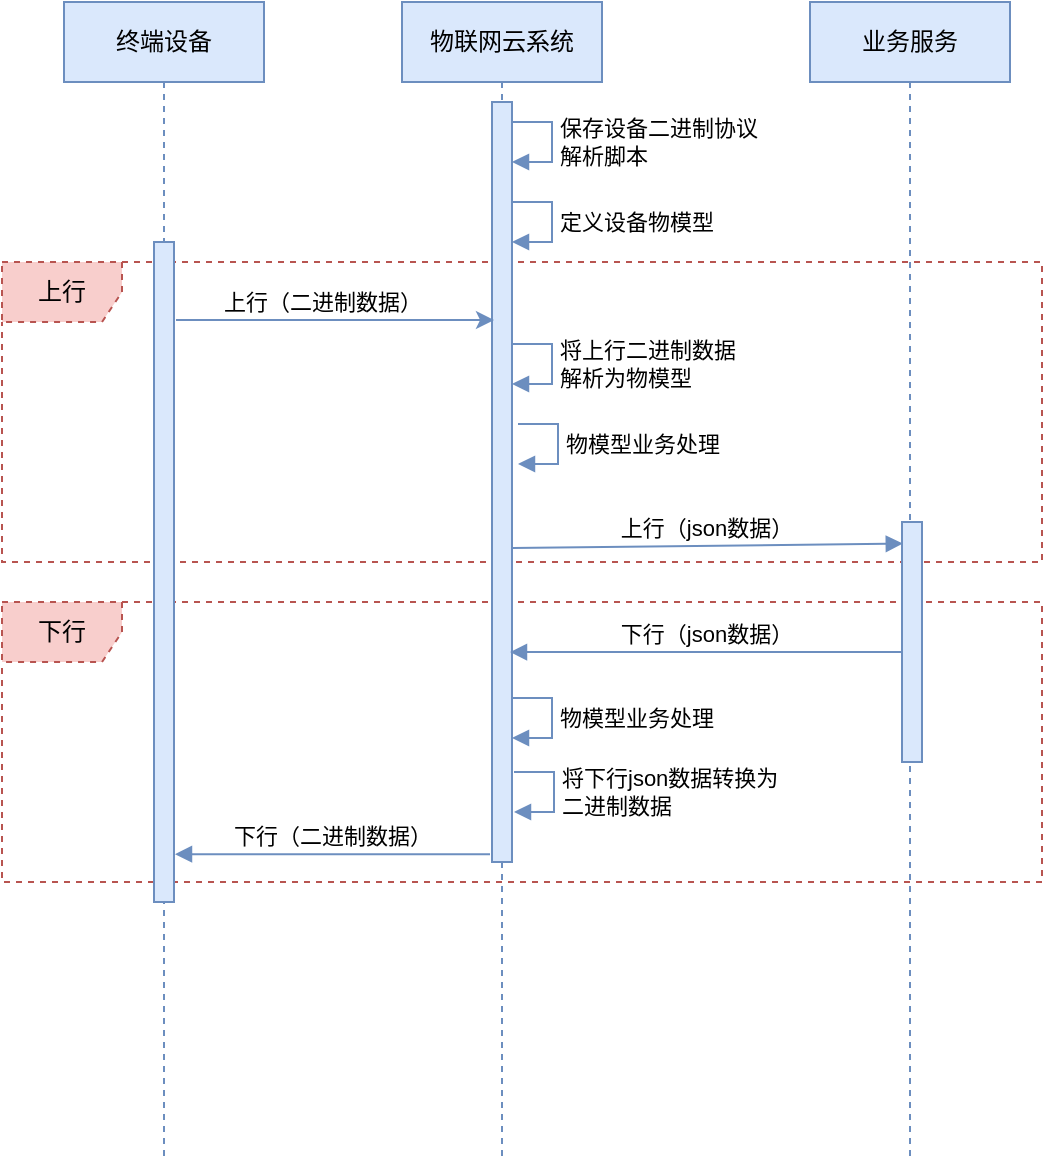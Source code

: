 <mxfile version="14.4.3" type="github">
  <diagram name="Page-1" id="13e1069c-82ec-6db2-03f1-153e76fe0fe0">
    <mxGraphModel dx="768" dy="485" grid="1" gridSize="10" guides="1" tooltips="1" connect="1" arrows="1" fold="1" page="1" pageScale="1" pageWidth="1100" pageHeight="850" background="#ffffff" math="0" shadow="0">
      <root>
        <mxCell id="0" />
        <mxCell id="1" parent="0" />
        <mxCell id="eDhqJT5U7gtRRGFcJq34-20" value="下行" style="shape=umlFrame;whiteSpace=wrap;html=1;dashed=1;fillColor=#f8cecc;strokeColor=#b85450;fontStyle=0" vertex="1" parent="1">
          <mxGeometry x="40" y="380" width="520" height="140" as="geometry" />
        </mxCell>
        <mxCell id="eDhqJT5U7gtRRGFcJq34-19" value="上行" style="shape=umlFrame;whiteSpace=wrap;html=1;dashed=1;fillColor=#f8cecc;strokeColor=#b85450;fontStyle=0" vertex="1" parent="1">
          <mxGeometry x="40" y="210" width="520" height="150" as="geometry" />
        </mxCell>
        <mxCell id="7baba1c4bc27f4b0-2" value="物联网云系统" style="shape=umlLifeline;perimeter=lifelinePerimeter;whiteSpace=wrap;html=1;container=1;collapsible=0;recursiveResize=0;outlineConnect=0;shadow=0;comic=0;labelBackgroundColor=none;strokeWidth=1;fontFamily=Verdana;fontSize=12;align=center;fillColor=#dae8fc;strokeColor=#6c8ebf;fontStyle=0" parent="1" vertex="1">
          <mxGeometry x="240" y="80" width="100" height="580" as="geometry" />
        </mxCell>
        <mxCell id="7baba1c4bc27f4b0-10" value="" style="html=1;points=[];perimeter=orthogonalPerimeter;shadow=0;comic=0;labelBackgroundColor=none;strokeWidth=1;fontFamily=Verdana;fontSize=12;align=center;fillColor=#dae8fc;strokeColor=#6c8ebf;fontStyle=0" parent="7baba1c4bc27f4b0-2" vertex="1">
          <mxGeometry x="45" y="50" width="10" height="380" as="geometry" />
        </mxCell>
        <mxCell id="eDhqJT5U7gtRRGFcJq34-7" value="&lt;div&gt;&lt;span style=&quot;font-size: 11px&quot;&gt;保存设备二进制&lt;/span&gt;协议&lt;/div&gt;&lt;div&gt;解析脚本&lt;/div&gt;" style="edgeStyle=orthogonalEdgeStyle;html=1;align=left;spacingLeft=2;endArrow=block;rounded=0;entryX=1;entryY=0;fillColor=#dae8fc;strokeColor=#6c8ebf;fontStyle=0" edge="1" parent="7baba1c4bc27f4b0-2">
          <mxGeometry relative="1" as="geometry">
            <mxPoint x="55" y="60" as="sourcePoint" />
            <Array as="points">
              <mxPoint x="75" y="60" />
            </Array>
            <mxPoint x="55" y="80" as="targetPoint" />
          </mxGeometry>
        </mxCell>
        <mxCell id="eDhqJT5U7gtRRGFcJq34-12" value="上行（json数据）" style="html=1;verticalAlign=bottom;endArrow=block;entryX=0.04;entryY=0.09;entryDx=0;entryDy=0;entryPerimeter=0;fillColor=#dae8fc;strokeColor=#6c8ebf;fontStyle=0" edge="1" parent="7baba1c4bc27f4b0-2" target="7baba1c4bc27f4b0-13">
          <mxGeometry width="80" relative="1" as="geometry">
            <mxPoint x="55" y="273" as="sourcePoint" />
            <mxPoint x="130" y="270" as="targetPoint" />
          </mxGeometry>
        </mxCell>
        <mxCell id="7baba1c4bc27f4b0-3" value="业务服务" style="shape=umlLifeline;perimeter=lifelinePerimeter;whiteSpace=wrap;html=1;container=1;collapsible=0;recursiveResize=0;outlineConnect=0;shadow=0;comic=0;labelBackgroundColor=none;strokeWidth=1;fontFamily=Verdana;fontSize=12;align=center;fillColor=#dae8fc;strokeColor=#6c8ebf;fontStyle=0" parent="1" vertex="1">
          <mxGeometry x="444" y="80" width="100" height="580" as="geometry" />
        </mxCell>
        <mxCell id="7baba1c4bc27f4b0-13" value="" style="html=1;points=[];perimeter=orthogonalPerimeter;shadow=0;comic=0;labelBackgroundColor=none;strokeWidth=1;fontFamily=Verdana;fontSize=12;align=center;fillColor=#dae8fc;strokeColor=#6c8ebf;fontStyle=0" parent="7baba1c4bc27f4b0-3" vertex="1">
          <mxGeometry x="46" y="260" width="10" height="120" as="geometry" />
        </mxCell>
        <mxCell id="7baba1c4bc27f4b0-8" value="终端设备" style="shape=umlLifeline;perimeter=lifelinePerimeter;whiteSpace=wrap;html=1;container=1;collapsible=0;recursiveResize=0;outlineConnect=0;shadow=0;comic=0;labelBackgroundColor=none;strokeWidth=1;fontFamily=Verdana;fontSize=12;align=center;fillColor=#dae8fc;strokeColor=#6c8ebf;fontStyle=0" parent="1" vertex="1">
          <mxGeometry x="71" y="80" width="100" height="580" as="geometry" />
        </mxCell>
        <mxCell id="7baba1c4bc27f4b0-9" value="" style="html=1;points=[];perimeter=orthogonalPerimeter;shadow=0;comic=0;labelBackgroundColor=none;strokeWidth=1;fontFamily=Verdana;fontSize=12;align=center;fillColor=#dae8fc;strokeColor=#6c8ebf;fontStyle=0" parent="7baba1c4bc27f4b0-8" vertex="1">
          <mxGeometry x="45" y="120" width="10" height="330" as="geometry" />
        </mxCell>
        <mxCell id="eDhqJT5U7gtRRGFcJq34-8" value="定义设备物模型" style="edgeStyle=orthogonalEdgeStyle;html=1;align=left;spacingLeft=2;endArrow=block;rounded=0;entryX=1;entryY=0;fillColor=#dae8fc;strokeColor=#6c8ebf;fontStyle=0" edge="1" parent="1">
          <mxGeometry relative="1" as="geometry">
            <mxPoint x="295" y="180" as="sourcePoint" />
            <Array as="points">
              <mxPoint x="315" y="180" />
            </Array>
            <mxPoint x="295" y="200" as="targetPoint" />
          </mxGeometry>
        </mxCell>
        <mxCell id="eDhqJT5U7gtRRGFcJq34-9" style="edgeStyle=orthogonalEdgeStyle;rounded=0;orthogonalLoop=1;jettySize=auto;html=1;fillColor=#dae8fc;strokeColor=#6c8ebf;fontStyle=0" edge="1" parent="1">
          <mxGeometry relative="1" as="geometry">
            <mxPoint x="127" y="239" as="sourcePoint" />
            <mxPoint x="286" y="239" as="targetPoint" />
          </mxGeometry>
        </mxCell>
        <mxCell id="eDhqJT5U7gtRRGFcJq34-10" value="上行（二进制数据）" style="edgeLabel;html=1;align=center;verticalAlign=middle;resizable=0;points=[];fontStyle=0" vertex="1" connectable="0" parent="eDhqJT5U7gtRRGFcJq34-9">
          <mxGeometry x="-0.598" relative="1" as="geometry">
            <mxPoint x="41" y="-9" as="offset" />
          </mxGeometry>
        </mxCell>
        <mxCell id="eDhqJT5U7gtRRGFcJq34-11" value="将上行二进制数据&lt;br&gt;解析为物模型" style="edgeStyle=orthogonalEdgeStyle;html=1;align=left;spacingLeft=2;endArrow=block;rounded=0;entryX=1;entryY=0;fillColor=#dae8fc;strokeColor=#6c8ebf;fontStyle=0" edge="1" parent="1">
          <mxGeometry relative="1" as="geometry">
            <mxPoint x="295" y="251" as="sourcePoint" />
            <Array as="points">
              <mxPoint x="315" y="251" />
            </Array>
            <mxPoint x="295" y="271" as="targetPoint" />
          </mxGeometry>
        </mxCell>
        <mxCell id="eDhqJT5U7gtRRGFcJq34-13" value="下行（json数据）" style="html=1;verticalAlign=bottom;endArrow=block;exitX=0;exitY=0.295;exitDx=0;exitDy=0;exitPerimeter=0;fillColor=#dae8fc;strokeColor=#6c8ebf;fontStyle=0" edge="1" parent="1">
          <mxGeometry width="80" relative="1" as="geometry">
            <mxPoint x="490" y="405.05" as="sourcePoint" />
            <mxPoint x="294" y="405.05" as="targetPoint" />
          </mxGeometry>
        </mxCell>
        <mxCell id="eDhqJT5U7gtRRGFcJq34-15" value="物模型业务处理" style="edgeStyle=orthogonalEdgeStyle;html=1;align=left;spacingLeft=2;endArrow=block;rounded=0;entryX=1;entryY=0;fillColor=#dae8fc;strokeColor=#6c8ebf;fontStyle=0" edge="1" parent="1">
          <mxGeometry relative="1" as="geometry">
            <mxPoint x="295" y="428" as="sourcePoint" />
            <Array as="points">
              <mxPoint x="315" y="428" />
            </Array>
            <mxPoint x="295" y="448" as="targetPoint" />
          </mxGeometry>
        </mxCell>
        <mxCell id="eDhqJT5U7gtRRGFcJq34-16" value="物模型业务处理" style="edgeStyle=orthogonalEdgeStyle;html=1;align=left;spacingLeft=2;endArrow=block;rounded=0;entryX=1;entryY=0;fillColor=#dae8fc;strokeColor=#6c8ebf;fontStyle=0" edge="1" parent="1">
          <mxGeometry relative="1" as="geometry">
            <mxPoint x="298" y="291" as="sourcePoint" />
            <Array as="points">
              <mxPoint x="318" y="291" />
            </Array>
            <mxPoint x="298" y="311" as="targetPoint" />
          </mxGeometry>
        </mxCell>
        <mxCell id="eDhqJT5U7gtRRGFcJq34-17" value="将下行json数据转换为&lt;br&gt;二进制数据" style="edgeStyle=orthogonalEdgeStyle;html=1;align=left;spacingLeft=2;endArrow=block;rounded=0;entryX=1;entryY=0;fillColor=#dae8fc;strokeColor=#6c8ebf;fontStyle=0" edge="1" parent="1">
          <mxGeometry relative="1" as="geometry">
            <mxPoint x="296" y="465" as="sourcePoint" />
            <Array as="points">
              <mxPoint x="316" y="465" />
            </Array>
            <mxPoint x="296" y="485" as="targetPoint" />
          </mxGeometry>
        </mxCell>
        <mxCell id="eDhqJT5U7gtRRGFcJq34-18" value="下行（二进制数据）" style="html=1;verticalAlign=bottom;endArrow=block;exitX=-0.2;exitY=0.966;exitDx=0;exitDy=0;exitPerimeter=0;fillColor=#dae8fc;strokeColor=#6c8ebf;fontStyle=0" edge="1" parent="1">
          <mxGeometry width="80" relative="1" as="geometry">
            <mxPoint x="284" y="506.08" as="sourcePoint" />
            <mxPoint x="126.5" y="506.08" as="targetPoint" />
          </mxGeometry>
        </mxCell>
      </root>
    </mxGraphModel>
  </diagram>
</mxfile>

